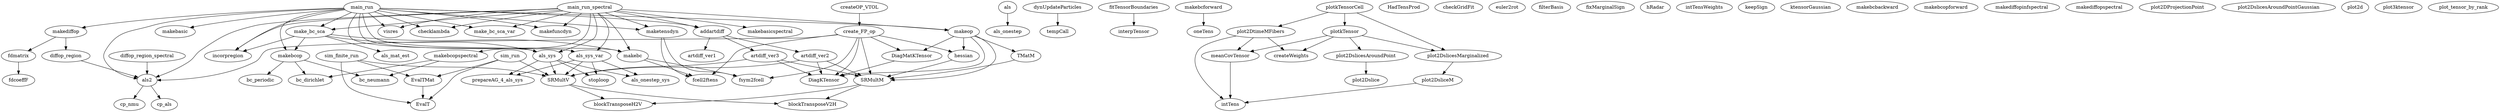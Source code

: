 /* Created by mdot for Matlab */
digraph m2html {
  DiagMatKTensor -> DiagKTensor;
  EvalTMat -> EvalT;
  SRMultM -> blockTransposeH2V;
  SRMultM -> blockTransposeV2H;
  SRMultV -> blockTransposeH2V;
  SRMultV -> blockTransposeV2H;
  TMatM -> SRMultM;
  addartdiff -> artdiff_ver1;
  addartdiff -> artdiff_ver2;
  addartdiff -> artdiff_ver3;
  als -> als_onestep;
  als2 -> cp_als;
  als2 -> cp_nmu;
  als_sys -> SRMultV;
  als_sys -> als_onestep_sys;
  als_sys -> prepareAG_4_als_sys;
  als_sys -> stoploop;
  als_sys_var -> SRMultV;
  als_sys_var -> als_onestep_sys;
  als_sys_var -> prepareAG_4_als_sys;
  als_sys_var -> stoploop;
  artdiff_ver2 -> DiagKTensor;
  artdiff_ver2 -> SRMultM;
  artdiff_ver2 -> SRMultV;
  artdiff_ver3 -> DiagKTensor;
  artdiff_ver3 -> SRMultM;
  artdiff_ver3 -> SRMultV;
  createOP_VTOL -> create_FP_op;
  create_FP_op -> DiagKTensor;
  create_FP_op -> DiagMatKTensor;
  create_FP_op -> SRMultM;
  create_FP_op -> als2;
  create_FP_op -> fcell2ftens;
  create_FP_op -> fsym2fcell;
  create_FP_op -> hessian;
  diffop_region -> als2;
  diffop_region_spectral -> als2;
  dynUpdateParticles -> tempCall;
  fdmatrix -> fdcoeffF;
  fitTensorBoundaries -> interpTensor;
  hessian -> SRMultM;
  main_run -> addartdiff;
  main_run -> als2;
  main_run -> als_sys;
  main_run -> als_sys_var;
  main_run -> checklambda;
  main_run -> incorpregion;
  main_run -> make_bc_sca;
  main_run -> make_bc_sca_var;
  main_run -> makebasic;
  main_run -> makebc;
  main_run -> makebcop;
  main_run -> makediffop;
  main_run -> makefuncdyn;
  main_run -> makeop;
  main_run -> maketensdyn;
  main_run -> visres;
  main_run_spectral -> addartdiff;
  main_run_spectral -> als2;
  main_run_spectral -> als_sys;
  main_run_spectral -> als_sys_var;
  main_run_spectral -> checklambda;
  main_run_spectral -> incorpregion;
  main_run_spectral -> make_bc_sca;
  main_run_spectral -> make_bc_sca_var;
  main_run_spectral -> makebasicspectral;
  main_run_spectral -> makebc;
  main_run_spectral -> makebcopspectral;
  main_run_spectral -> makefuncdyn;
  main_run_spectral -> makeop;
  main_run_spectral -> maketensdyn;
  main_run_spectral -> visres;
  make_bc_sca -> als_mat_est;
  make_bc_sca -> als_sys;
  make_bc_sca -> incorpregion;
  make_bc_sca -> makebc;
  make_bc_sca -> makebcop;
  makebc -> fcell2ftens;
  makebc -> fsym2fcell;
  makebcforward -> oneTens;
  makebcop -> bc_dirichlet;
  makebcop -> bc_neumann;
  makebcop -> bc_periodic;
  makebcopspectral -> bc_dirichlet;
  makebcopspectral -> bc_neumann;
  makediffop -> diffop_region;
  makediffop -> fdmatrix;
  makeop -> DiagKTensor;
  makeop -> DiagMatKTensor;
  makeop -> SRMultM;
  makeop -> TMatM;
  makeop -> hessian;
  maketensdyn -> fcell2ftens;
  maketensdyn -> fsym2fcell;
  meanCovTensor -> intTens;
  plot2DsliceM -> intTens;
  plot2DslicesAroundPoint -> plot2Dslice;
  plot2DslicesMarginalized -> plot2DsliceM;
  plot2DtimeMFibers -> createWeights;
  plot2DtimeMFibers -> intTens;
  plot2DtimeMFibers -> meanCovTensor;
  plotkTensor -> createWeights;
  plotkTensor -> meanCovTensor;
  plotkTensor -> plot2DslicesAroundPoint;
  plotkTensor -> plot2DslicesMarginalized;
  plotkTensorCell -> plot2DslicesMarginalized;
  plotkTensorCell -> plot2DtimeMFibers;
  plotkTensorCell -> plotkTensor;
  sim_finite_run -> EvalT;
  sim_finite_run -> EvalTMat;
  sim_finite_run -> SRMultV;
  sim_run -> EvalT;
  sim_run -> EvalTMat;
  sim_run -> SRMultV;

  DiagKTensor [URL="DiagKTensor.html"];
  DiagMatKTensor [URL="DiagMatKTensor.html"];
  EvalT [URL="EvalT.html"];
  EvalTMat [URL="EvalTMat.html"];
  HadTensProd [URL="HadTensProd.html"];
  SRMultM [URL="SRMultM.html"];
  SRMultV [URL="SRMultV.html"];
  TMatM [URL="TMatM.html"];
  addartdiff [URL="addartdiff.html"];
  als [URL="als.html"];
  als2 [URL="als2.html"];
  als_mat_est [URL="als_mat_est.html"];
  als_onestep [URL="als_onestep.html"];
  als_onestep_sys [URL="als_onestep_sys.html"];
  als_sys [URL="als_sys.html"];
  als_sys_var [URL="als_sys_var.html"];
  artdiff_ver1 [URL="artdiff_ver1.html"];
  artdiff_ver2 [URL="artdiff_ver2.html"];
  artdiff_ver3 [URL="artdiff_ver3.html"];
  bc_dirichlet [URL="bc_dirichlet.html"];
  bc_neumann [URL="bc_neumann.html"];
  bc_periodic [URL="bc_periodic.html"];
  blockTransposeH2V [URL="blockTransposeH2V.html"];
  blockTransposeV2H [URL="blockTransposeV2H.html"];
  checkGridFit [URL="checkGridFit.html"];
  checklambda [URL="checklambda.html"];
  cp_als [URL="cp_als.html"];
  cp_nmu [URL="cp_nmu.html"];
  createOP_VTOL [URL="createOP_VTOL.html"];
  createWeights [URL="createWeights.html"];
  create_FP_op [URL="create_FP_op.html"];
  diffop_region [URL="diffop_region.html"];
  diffop_region_spectral [URL="diffop_region_spectral.html"];
  dynUpdateParticles [URL="dynUpdateParticles.html"];
  euler2rot [URL="euler2rot.html"];
  fcell2ftens [URL="fcell2ftens.html"];
  fdcoeffF [URL="fdcoeffF.html"];
  fdmatrix [URL="fdmatrix.html"];
  filterBasis [URL="filterBasis.html"];
  fitTensorBoundaries [URL="fitTensorBoundaries.html"];
  fixMarginalSign [URL="fixMarginalSign.html"];
  fsym2fcell [URL="fsym2fcell.html"];
  hRadar [URL="hRadar.html"];
  hessian [URL="hessian.html"];
  incorpregion [URL="incorpregion.html"];
  intTens [URL="intTens.html"];
  intTensWeights [URL="intTensWeights.html"];
  interpTensor [URL="interpTensor.html"];
  keepSign [URL="keepSign.html"];
  ktensorGaussian [URL="ktensorGaussian.html"];
  main_run [URL="main_run.html"];
  main_run_spectral [URL="main_run_spectral.html"];
  make_bc_sca [URL="make_bc_sca.html"];
  make_bc_sca_var [URL="make_bc_sca_var.html"];
  makebasic [URL="makebasic.html"];
  makebasicspectral [URL="makebasicspectral.html"];
  makebc [URL="makebc.html"];
  makebcbackward [URL="makebcbackward.html"];
  makebcforward [URL="makebcforward.html"];
  makebcop [URL="makebcop.html"];
  makebcopforward [URL="makebcopforward.html"];
  makebcopspectral [URL="makebcopspectral.html"];
  makediffop [URL="makediffop.html"];
  makediffopinfspectral [URL="makediffopinfspectral.html"];
  makediffopspectral [URL="makediffopspectral.html"];
  makefuncdyn [URL="makefuncdyn.html"];
  makeop [URL="makeop.html"];
  maketensdyn [URL="maketensdyn.html"];
  meanCovTensor [URL="meanCovTensor.html"];
  oneTens [URL="oneTens.html"];
  plot2DProjectionPoint [URL="plot2DProjectionPoint.html"];
  plot2Dslice [URL="plot2Dslice.html"];
  plot2DsliceM [URL="plot2DsliceM.html"];
  plot2DslicesAroundPoint [URL="plot2DslicesAroundPoint.html"];
  plot2DslicesAroundPointGaussian [URL="plot2DslicesAroundPointGaussian.html"];
  plot2DslicesMarginalized [URL="plot2DslicesMarginalized.html"];
  plot2DtimeMFibers [URL="plot2DtimeMFibers.html"];
  plot2d [URL="plot2d.html"];
  plot3ktensor [URL="plot3ktensor.html"];
  plot_tensor_by_rank [URL="plot_tensor_by_rank.html"];
  plotkTensor [URL="plotkTensor.html"];
  plotkTensorCell [URL="plotkTensorCell.html"];
  prepareAG_4_als_sys [URL="prepareAG_4_als_sys.html"];
  sim_finite_run [URL="sim_finite_run.html"];
  sim_run [URL="sim_run.html"];
  stoploop [URL="stoploop.html"];
  tempCall [URL="tempCall.html"];
  visres [URL="visres.html"];
}